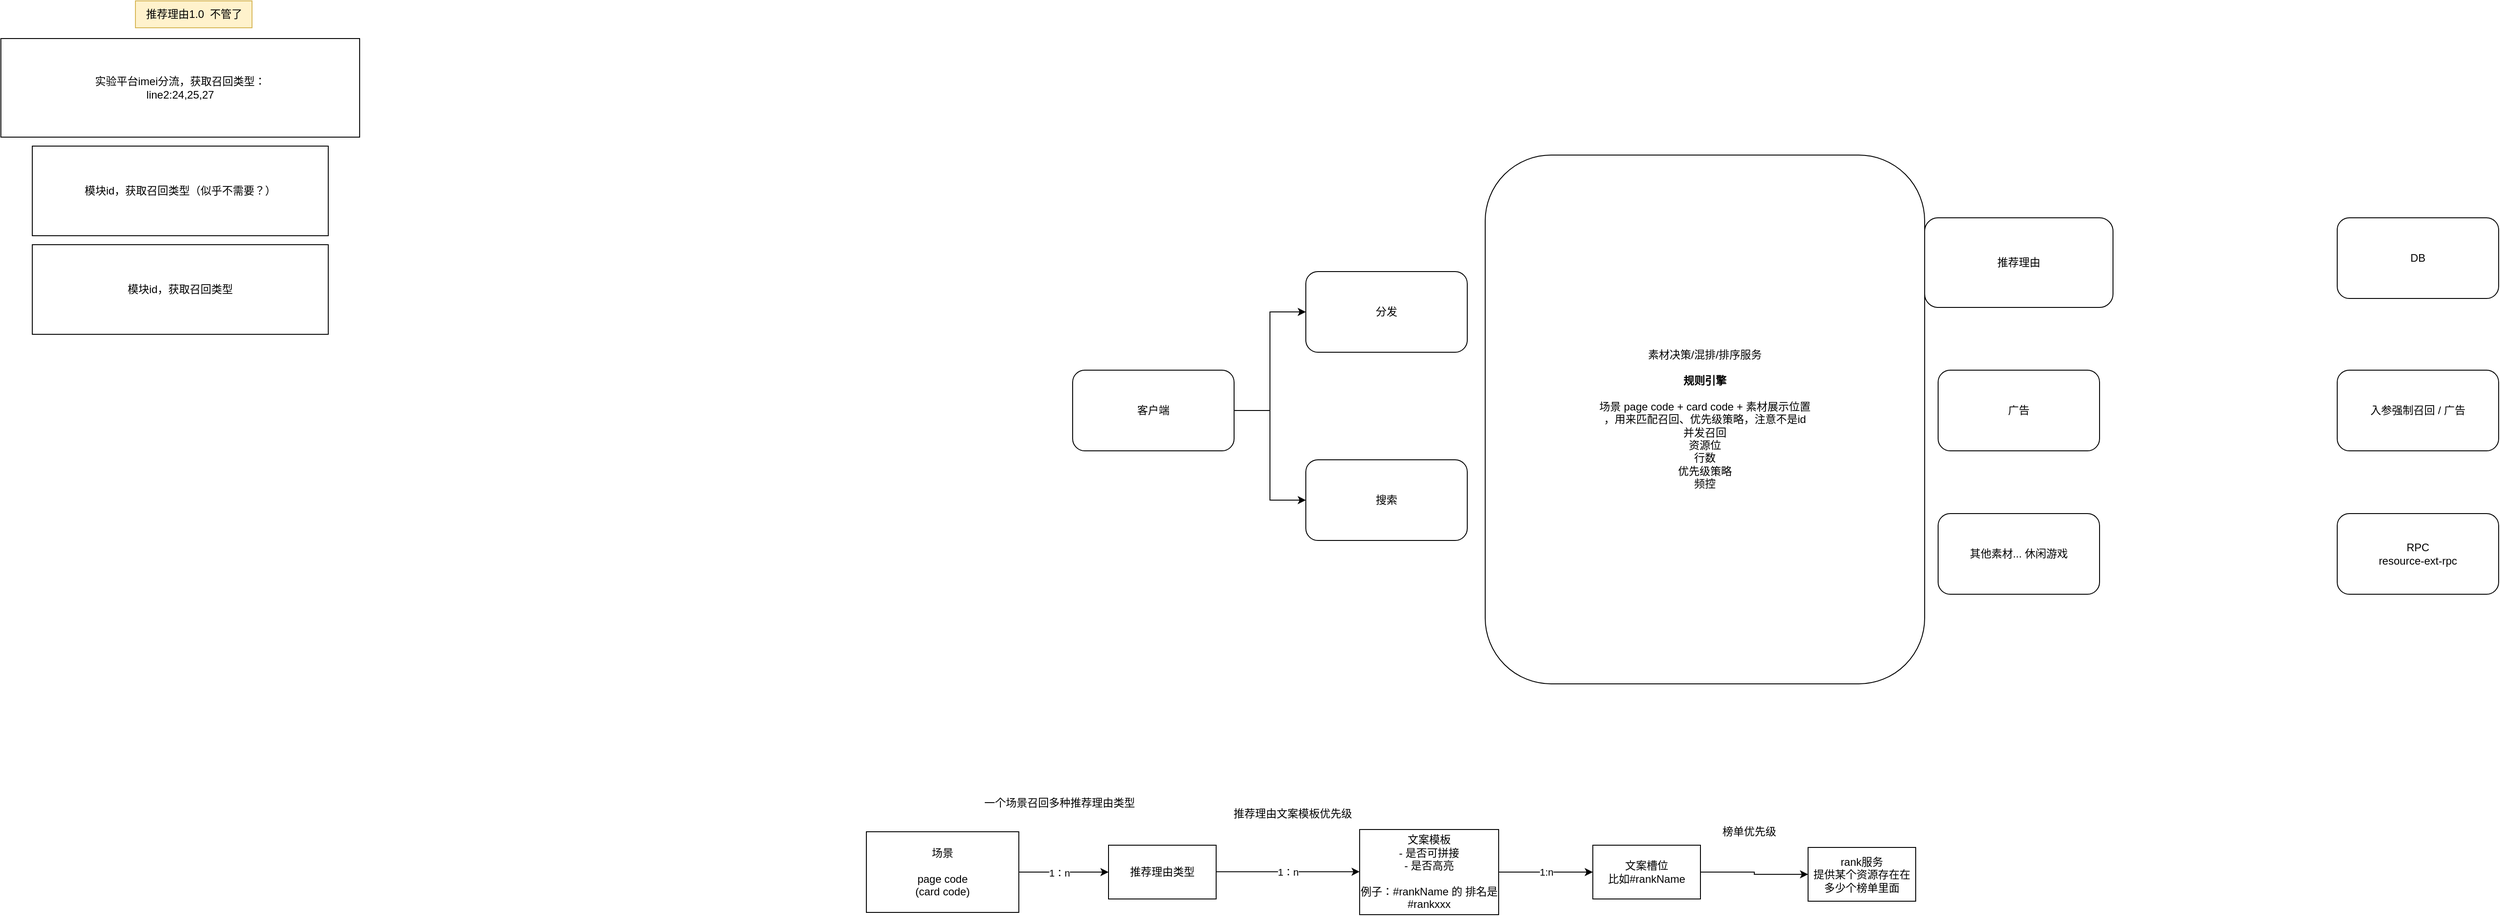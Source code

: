 <mxfile version="24.8.4">
  <diagram name="第 1 页" id="8LxZiP1NVyg7wSqTXbnJ">
    <mxGraphModel dx="2704" dy="542" grid="1" gridSize="10" guides="1" tooltips="1" connect="1" arrows="1" fold="1" page="1" pageScale="1" pageWidth="827" pageHeight="1169" math="0" shadow="0">
      <root>
        <mxCell id="0" />
        <mxCell id="1" parent="0" />
        <mxCell id="1YZOs5OkidO7PdD_BnGx-1" value="素材决策/混排/排序服务&lt;br&gt;&lt;br&gt;&lt;b&gt;规则引擎&lt;/b&gt;&lt;br&gt;&lt;br&gt;场景 page code + card code + 素材展示位置&lt;br&gt;，用来匹配召回、优先级策略，注意不是id&lt;br&gt;并发召回&lt;br&gt;资源位&lt;br&gt;行数&lt;br&gt;优先级策略&lt;br&gt;频控" style="rounded=1;whiteSpace=wrap;html=1;" vertex="1" parent="1">
          <mxGeometry x="160" y="230" width="490" height="590" as="geometry" />
        </mxCell>
        <mxCell id="1YZOs5OkidO7PdD_BnGx-2" value="推荐理由" style="rounded=1;whiteSpace=wrap;html=1;" vertex="1" parent="1">
          <mxGeometry x="650" y="300" width="210" height="100" as="geometry" />
        </mxCell>
        <mxCell id="1YZOs5OkidO7PdD_BnGx-3" value="其他素材... 休闲游戏" style="rounded=1;whiteSpace=wrap;html=1;" vertex="1" parent="1">
          <mxGeometry x="665" y="630" width="180" height="90" as="geometry" />
        </mxCell>
        <mxCell id="1YZOs5OkidO7PdD_BnGx-4" value="广告" style="rounded=1;whiteSpace=wrap;html=1;" vertex="1" parent="1">
          <mxGeometry x="665" y="470" width="180" height="90" as="geometry" />
        </mxCell>
        <mxCell id="1YZOs5OkidO7PdD_BnGx-5" value="分发" style="rounded=1;whiteSpace=wrap;html=1;" vertex="1" parent="1">
          <mxGeometry x="-40" y="360" width="180" height="90" as="geometry" />
        </mxCell>
        <mxCell id="1YZOs5OkidO7PdD_BnGx-6" value="搜索" style="rounded=1;whiteSpace=wrap;html=1;" vertex="1" parent="1">
          <mxGeometry x="-40" y="570" width="180" height="90" as="geometry" />
        </mxCell>
        <mxCell id="1YZOs5OkidO7PdD_BnGx-13" style="edgeStyle=orthogonalEdgeStyle;rounded=0;orthogonalLoop=1;jettySize=auto;html=1;entryX=0;entryY=0.5;entryDx=0;entryDy=0;" edge="1" parent="1" source="1YZOs5OkidO7PdD_BnGx-7" target="1YZOs5OkidO7PdD_BnGx-5">
          <mxGeometry relative="1" as="geometry" />
        </mxCell>
        <mxCell id="1YZOs5OkidO7PdD_BnGx-14" style="edgeStyle=orthogonalEdgeStyle;rounded=0;orthogonalLoop=1;jettySize=auto;html=1;entryX=0;entryY=0.5;entryDx=0;entryDy=0;" edge="1" parent="1" source="1YZOs5OkidO7PdD_BnGx-7" target="1YZOs5OkidO7PdD_BnGx-6">
          <mxGeometry relative="1" as="geometry" />
        </mxCell>
        <mxCell id="1YZOs5OkidO7PdD_BnGx-7" value="客户端" style="rounded=1;whiteSpace=wrap;html=1;" vertex="1" parent="1">
          <mxGeometry x="-300" y="470" width="180" height="90" as="geometry" />
        </mxCell>
        <mxCell id="1YZOs5OkidO7PdD_BnGx-8" value="DB" style="rounded=1;whiteSpace=wrap;html=1;" vertex="1" parent="1">
          <mxGeometry x="1110" y="300" width="180" height="90" as="geometry" />
        </mxCell>
        <mxCell id="1YZOs5OkidO7PdD_BnGx-10" value="RPC&lt;br&gt;resource-ext-rpc" style="rounded=1;whiteSpace=wrap;html=1;" vertex="1" parent="1">
          <mxGeometry x="1110" y="630" width="180" height="90" as="geometry" />
        </mxCell>
        <mxCell id="1YZOs5OkidO7PdD_BnGx-11" value="入参强制召回 / 广告" style="rounded=1;whiteSpace=wrap;html=1;" vertex="1" parent="1">
          <mxGeometry x="1110" y="470" width="180" height="90" as="geometry" />
        </mxCell>
        <mxCell id="1YZOs5OkidO7PdD_BnGx-17" value="实验平台imei分流，获取召回类型：&lt;br&gt;line2:24,25,27" style="whiteSpace=wrap;html=1;" vertex="1" parent="1">
          <mxGeometry x="-1495" y="100" width="400" height="110" as="geometry" />
        </mxCell>
        <mxCell id="1YZOs5OkidO7PdD_BnGx-18" value="推荐理由1.0&amp;nbsp; 不管了" style="text;html=1;align=center;verticalAlign=middle;resizable=0;points=[];autosize=1;strokeColor=#d6b656;fillColor=#fff2cc;" vertex="1" parent="1">
          <mxGeometry x="-1345" y="58" width="130" height="30" as="geometry" />
        </mxCell>
        <mxCell id="1YZOs5OkidO7PdD_BnGx-19" value="模块id，获取召回类型（似乎不需要？）" style="whiteSpace=wrap;html=1;" vertex="1" parent="1">
          <mxGeometry x="-1460" y="220" width="330" height="100" as="geometry" />
        </mxCell>
        <mxCell id="1YZOs5OkidO7PdD_BnGx-20" value="模块id，获取召回类型" style="whiteSpace=wrap;html=1;" vertex="1" parent="1">
          <mxGeometry x="-1460" y="330" width="330" height="100" as="geometry" />
        </mxCell>
        <mxCell id="1YZOs5OkidO7PdD_BnGx-24" value="1：n" style="edgeStyle=orthogonalEdgeStyle;rounded=0;orthogonalLoop=1;jettySize=auto;html=1;" edge="1" parent="1">
          <mxGeometry relative="1" as="geometry">
            <mxPoint x="-140" y="1029.57" as="sourcePoint" />
            <mxPoint x="20" y="1029.57" as="targetPoint" />
          </mxGeometry>
        </mxCell>
        <mxCell id="1YZOs5OkidO7PdD_BnGx-26" value="1:n" style="edgeStyle=orthogonalEdgeStyle;rounded=0;orthogonalLoop=1;jettySize=auto;html=1;" edge="1" parent="1" source="1YZOs5OkidO7PdD_BnGx-23" target="1YZOs5OkidO7PdD_BnGx-25">
          <mxGeometry relative="1" as="geometry" />
        </mxCell>
        <mxCell id="1YZOs5OkidO7PdD_BnGx-23" value="文案模板&lt;br&gt;- 是否可拼接&lt;br&gt;- 是否高亮&lt;br&gt;&lt;br&gt;例子：#rankName 的 排名是 #rankxxx" style="whiteSpace=wrap;html=1;" vertex="1" parent="1">
          <mxGeometry x="20" y="982.5" width="155" height="95" as="geometry" />
        </mxCell>
        <mxCell id="1YZOs5OkidO7PdD_BnGx-28" value="" style="edgeStyle=orthogonalEdgeStyle;rounded=0;orthogonalLoop=1;jettySize=auto;html=1;" edge="1" parent="1" source="1YZOs5OkidO7PdD_BnGx-25" target="1YZOs5OkidO7PdD_BnGx-27">
          <mxGeometry relative="1" as="geometry" />
        </mxCell>
        <mxCell id="1YZOs5OkidO7PdD_BnGx-25" value="文案槽位&lt;br&gt;比如#rankName" style="whiteSpace=wrap;html=1;" vertex="1" parent="1">
          <mxGeometry x="280" y="1000" width="120" height="60" as="geometry" />
        </mxCell>
        <mxCell id="1YZOs5OkidO7PdD_BnGx-27" value="rank服务&lt;br&gt;提供某个资源存在在多少个榜单里面" style="whiteSpace=wrap;html=1;" vertex="1" parent="1">
          <mxGeometry x="520" y="1002.5" width="120" height="60" as="geometry" />
        </mxCell>
        <mxCell id="1YZOs5OkidO7PdD_BnGx-30" value="榜单优先级" style="text;html=1;align=center;verticalAlign=middle;resizable=0;points=[];autosize=1;strokeColor=none;fillColor=none;" vertex="1" parent="1">
          <mxGeometry x="414" y="970" width="80" height="30" as="geometry" />
        </mxCell>
        <mxCell id="1YZOs5OkidO7PdD_BnGx-32" value="推荐理由文案模板优先级" style="text;html=1;align=center;verticalAlign=middle;resizable=0;points=[];autosize=1;strokeColor=none;fillColor=none;" vertex="1" parent="1">
          <mxGeometry x="-135" y="950" width="160" height="30" as="geometry" />
        </mxCell>
        <mxCell id="1YZOs5OkidO7PdD_BnGx-35" value="" style="edgeStyle=orthogonalEdgeStyle;rounded=0;orthogonalLoop=1;jettySize=auto;html=1;" edge="1" parent="1" source="1YZOs5OkidO7PdD_BnGx-33" target="1YZOs5OkidO7PdD_BnGx-34">
          <mxGeometry relative="1" as="geometry" />
        </mxCell>
        <mxCell id="1YZOs5OkidO7PdD_BnGx-36" value="1：n" style="edgeLabel;html=1;align=center;verticalAlign=middle;resizable=0;points=[];" vertex="1" connectable="0" parent="1YZOs5OkidO7PdD_BnGx-35">
          <mxGeometry x="-0.1" y="-1" relative="1" as="geometry">
            <mxPoint as="offset" />
          </mxGeometry>
        </mxCell>
        <mxCell id="1YZOs5OkidO7PdD_BnGx-33" value="场景&lt;br&gt;&lt;br&gt;page code&lt;div&gt;(card code)&lt;/div&gt;" style="whiteSpace=wrap;html=1;" vertex="1" parent="1">
          <mxGeometry x="-530" y="985" width="170" height="90" as="geometry" />
        </mxCell>
        <mxCell id="1YZOs5OkidO7PdD_BnGx-34" value="推荐理由类型" style="whiteSpace=wrap;html=1;" vertex="1" parent="1">
          <mxGeometry x="-260" y="1000" width="120" height="60" as="geometry" />
        </mxCell>
        <mxCell id="1YZOs5OkidO7PdD_BnGx-37" value="一个场景召回多种推荐理由类型" style="text;html=1;align=center;verticalAlign=middle;resizable=0;points=[];autosize=1;strokeColor=none;fillColor=none;" vertex="1" parent="1">
          <mxGeometry x="-410" y="938" width="190" height="30" as="geometry" />
        </mxCell>
      </root>
    </mxGraphModel>
  </diagram>
</mxfile>
